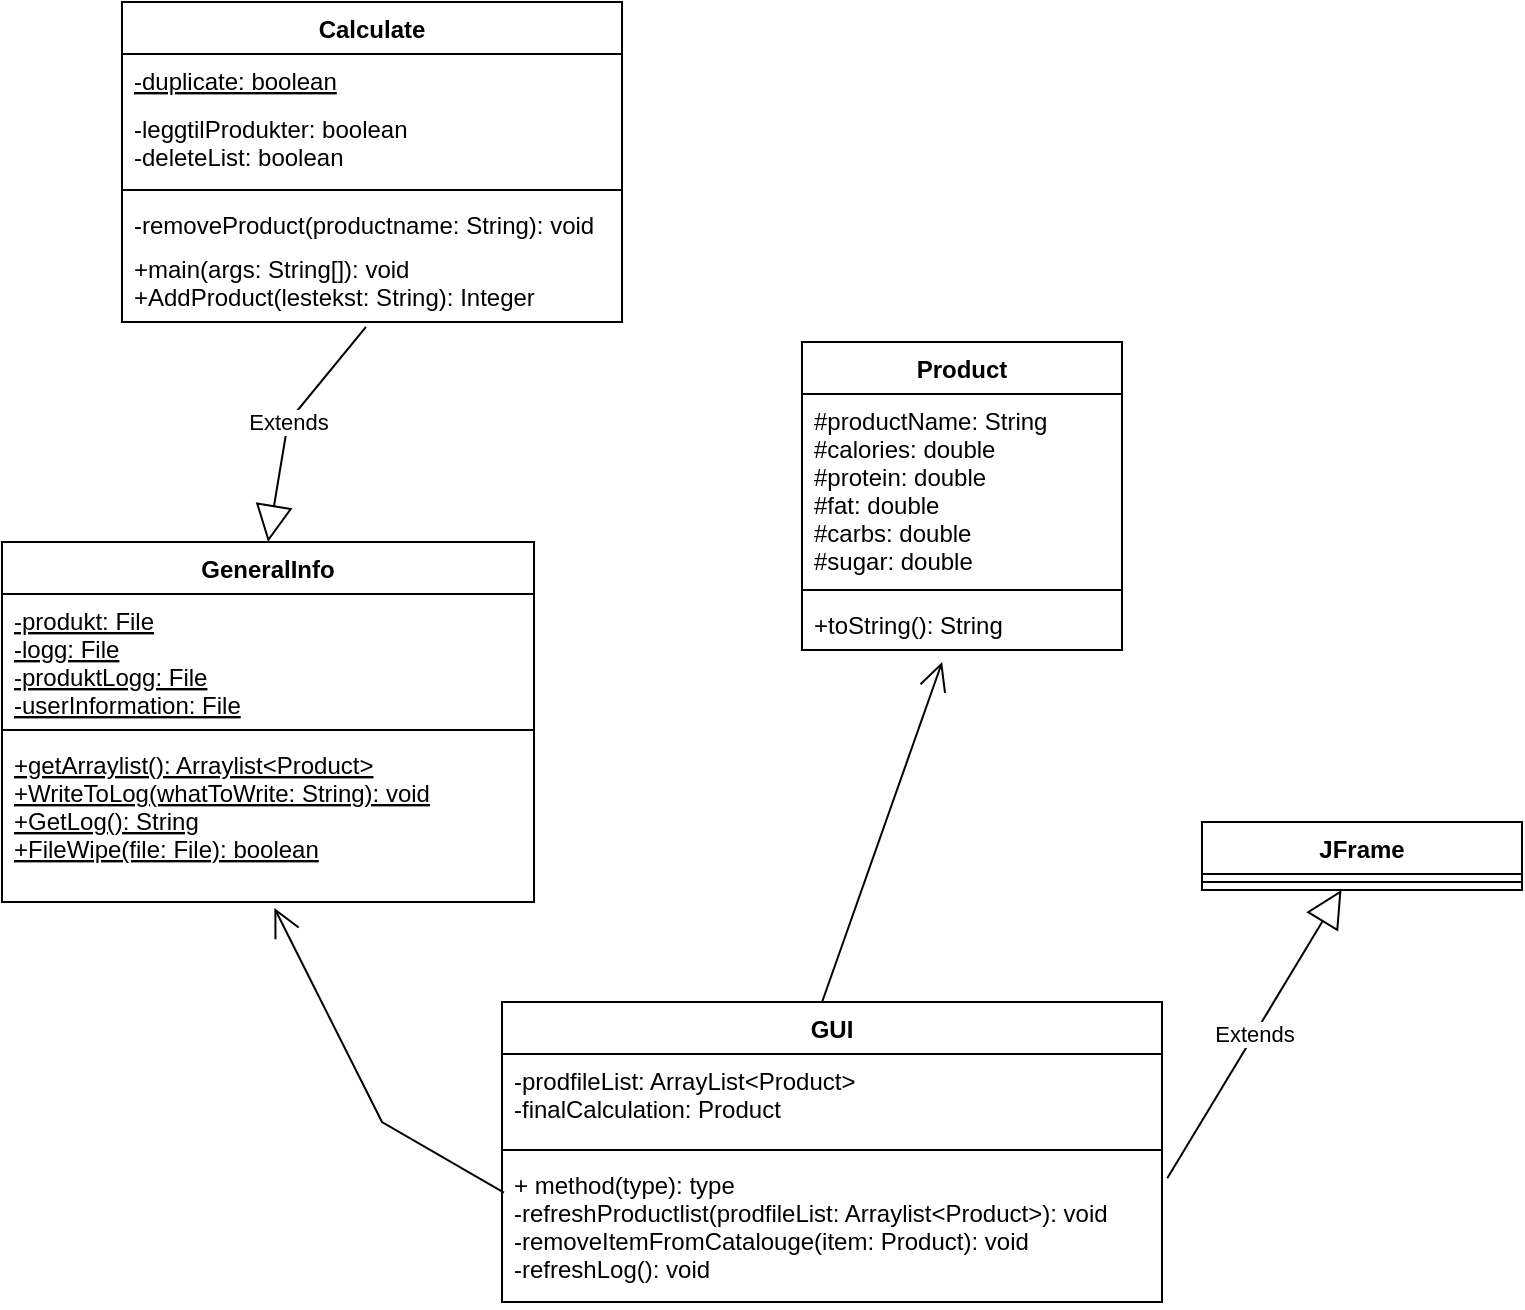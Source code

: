 <mxfile version="17.2.1" type="device"><diagram id="Tt192z4z1PxwmUvSdFWT" name="Page-1"><mxGraphModel dx="1422" dy="774" grid="1" gridSize="10" guides="1" tooltips="1" connect="1" arrows="1" fold="1" page="1" pageScale="1" pageWidth="827" pageHeight="1169" math="0" shadow="0"><root><mxCell id="0"/><mxCell id="1" parent="0"/><mxCell id="zLOrfji5btD-k8GwSVpI-1" value="Calculate" style="swimlane;fontStyle=1;align=center;verticalAlign=top;childLayout=stackLayout;horizontal=1;startSize=26;horizontalStack=0;resizeParent=1;resizeParentMax=0;resizeLast=0;collapsible=1;marginBottom=0;" vertex="1" parent="1"><mxGeometry x="80" y="230" width="250" height="160" as="geometry"/></mxCell><mxCell id="zLOrfji5btD-k8GwSVpI-2" value="-duplicate: boolean" style="text;strokeColor=none;fillColor=none;align=left;verticalAlign=top;spacingLeft=4;spacingRight=4;overflow=hidden;rotatable=0;points=[[0,0.5],[1,0.5]];portConstraint=eastwest;fontStyle=4" vertex="1" parent="zLOrfji5btD-k8GwSVpI-1"><mxGeometry y="26" width="250" height="24" as="geometry"/></mxCell><mxCell id="zLOrfji5btD-k8GwSVpI-5" value="-leggtilProdukter: boolean&#10;-deleteList: boolean" style="text;strokeColor=none;fillColor=none;align=left;verticalAlign=top;spacingLeft=4;spacingRight=4;overflow=hidden;rotatable=0;points=[[0,0.5],[1,0.5]];portConstraint=eastwest;" vertex="1" parent="zLOrfji5btD-k8GwSVpI-1"><mxGeometry y="50" width="250" height="40" as="geometry"/></mxCell><mxCell id="zLOrfji5btD-k8GwSVpI-3" value="" style="line;strokeWidth=1;fillColor=none;align=left;verticalAlign=middle;spacingTop=-1;spacingLeft=3;spacingRight=3;rotatable=0;labelPosition=right;points=[];portConstraint=eastwest;" vertex="1" parent="zLOrfji5btD-k8GwSVpI-1"><mxGeometry y="90" width="250" height="8" as="geometry"/></mxCell><mxCell id="zLOrfji5btD-k8GwSVpI-4" value="-removeProduct(productname: String): void" style="text;strokeColor=none;fillColor=none;align=left;verticalAlign=top;spacingLeft=4;spacingRight=4;overflow=hidden;rotatable=0;points=[[0,0.5],[1,0.5]];portConstraint=eastwest;" vertex="1" parent="zLOrfji5btD-k8GwSVpI-1"><mxGeometry y="98" width="250" height="22" as="geometry"/></mxCell><mxCell id="zLOrfji5btD-k8GwSVpI-6" value="+main(args: String[]): void&#10;+AddProduct(lestekst: String): Integer" style="text;strokeColor=none;fillColor=none;align=left;verticalAlign=top;spacingLeft=4;spacingRight=4;overflow=hidden;rotatable=0;points=[[0,0.5],[1,0.5]];portConstraint=eastwest;" vertex="1" parent="zLOrfji5btD-k8GwSVpI-1"><mxGeometry y="120" width="250" height="40" as="geometry"/></mxCell><mxCell id="zLOrfji5btD-k8GwSVpI-7" value="GeneralInfo" style="swimlane;fontStyle=1;align=center;verticalAlign=top;childLayout=stackLayout;horizontal=1;startSize=26;horizontalStack=0;resizeParent=1;resizeParentMax=0;resizeLast=0;collapsible=1;marginBottom=0;" vertex="1" parent="1"><mxGeometry x="20" y="500" width="266" height="180" as="geometry"/></mxCell><mxCell id="zLOrfji5btD-k8GwSVpI-8" value="-produkt: File&#10;-logg: File&#10;-produktLogg: File&#10;-userInformation: File" style="text;strokeColor=none;fillColor=none;align=left;verticalAlign=top;spacingLeft=4;spacingRight=4;overflow=hidden;rotatable=0;points=[[0,0.5],[1,0.5]];portConstraint=eastwest;fontStyle=4" vertex="1" parent="zLOrfji5btD-k8GwSVpI-7"><mxGeometry y="26" width="266" height="64" as="geometry"/></mxCell><mxCell id="zLOrfji5btD-k8GwSVpI-9" value="" style="line;strokeWidth=1;fillColor=none;align=left;verticalAlign=middle;spacingTop=-1;spacingLeft=3;spacingRight=3;rotatable=0;labelPosition=right;points=[];portConstraint=eastwest;" vertex="1" parent="zLOrfji5btD-k8GwSVpI-7"><mxGeometry y="90" width="266" height="8" as="geometry"/></mxCell><mxCell id="zLOrfji5btD-k8GwSVpI-10" value="+getArraylist(): Arraylist&lt;Product&gt;&#10;+WriteToLog(whatToWrite: String): void&#10;+GetLog(): String&#10;+FileWipe(file: File): boolean" style="text;strokeColor=none;fillColor=none;align=left;verticalAlign=top;spacingLeft=4;spacingRight=4;overflow=hidden;rotatable=0;points=[[0,0.5],[1,0.5]];portConstraint=eastwest;fontStyle=4" vertex="1" parent="zLOrfji5btD-k8GwSVpI-7"><mxGeometry y="98" width="266" height="82" as="geometry"/></mxCell><mxCell id="zLOrfji5btD-k8GwSVpI-11" value="Product" style="swimlane;fontStyle=1;align=center;verticalAlign=top;childLayout=stackLayout;horizontal=1;startSize=26;horizontalStack=0;resizeParent=1;resizeParentMax=0;resizeLast=0;collapsible=1;marginBottom=0;" vertex="1" parent="1"><mxGeometry x="420" y="400" width="160" height="154" as="geometry"/></mxCell><mxCell id="zLOrfji5btD-k8GwSVpI-12" value="#productName: String &#10;#calories: double &#10;#protein: double &#10;#fat: double &#10;#carbs: double &#10;#sugar: double " style="text;strokeColor=none;fillColor=none;align=left;verticalAlign=top;spacingLeft=4;spacingRight=4;overflow=hidden;rotatable=0;points=[[0,0.5],[1,0.5]];portConstraint=eastwest;" vertex="1" parent="zLOrfji5btD-k8GwSVpI-11"><mxGeometry y="26" width="160" height="94" as="geometry"/></mxCell><mxCell id="zLOrfji5btD-k8GwSVpI-13" value="" style="line;strokeWidth=1;fillColor=none;align=left;verticalAlign=middle;spacingTop=-1;spacingLeft=3;spacingRight=3;rotatable=0;labelPosition=right;points=[];portConstraint=eastwest;" vertex="1" parent="zLOrfji5btD-k8GwSVpI-11"><mxGeometry y="120" width="160" height="8" as="geometry"/></mxCell><mxCell id="zLOrfji5btD-k8GwSVpI-14" value="+toString(): String&#10;" style="text;strokeColor=none;fillColor=none;align=left;verticalAlign=top;spacingLeft=4;spacingRight=4;overflow=hidden;rotatable=0;points=[[0,0.5],[1,0.5]];portConstraint=eastwest;" vertex="1" parent="zLOrfji5btD-k8GwSVpI-11"><mxGeometry y="128" width="160" height="26" as="geometry"/></mxCell><mxCell id="zLOrfji5btD-k8GwSVpI-15" value="GUI" style="swimlane;fontStyle=1;align=center;verticalAlign=top;childLayout=stackLayout;horizontal=1;startSize=26;horizontalStack=0;resizeParent=1;resizeParentMax=0;resizeLast=0;collapsible=1;marginBottom=0;" vertex="1" parent="1"><mxGeometry x="270" y="730" width="330" height="150" as="geometry"/></mxCell><mxCell id="zLOrfji5btD-k8GwSVpI-16" value="-prodfileList: ArrayList&lt;Product&gt;&#10;-finalCalculation: Product" style="text;strokeColor=none;fillColor=none;align=left;verticalAlign=top;spacingLeft=4;spacingRight=4;overflow=hidden;rotatable=0;points=[[0,0.5],[1,0.5]];portConstraint=eastwest;" vertex="1" parent="zLOrfji5btD-k8GwSVpI-15"><mxGeometry y="26" width="330" height="44" as="geometry"/></mxCell><mxCell id="zLOrfji5btD-k8GwSVpI-17" value="" style="line;strokeWidth=1;fillColor=none;align=left;verticalAlign=middle;spacingTop=-1;spacingLeft=3;spacingRight=3;rotatable=0;labelPosition=right;points=[];portConstraint=eastwest;" vertex="1" parent="zLOrfji5btD-k8GwSVpI-15"><mxGeometry y="70" width="330" height="8" as="geometry"/></mxCell><mxCell id="zLOrfji5btD-k8GwSVpI-18" value="+ method(type): type&#10;-refreshProductlist(prodfileList: Arraylist&lt;Product&gt;): void&#10;-removeItemFromCatalouge(item: Product): void&#10;-refreshLog(): void" style="text;strokeColor=none;fillColor=none;align=left;verticalAlign=top;spacingLeft=4;spacingRight=4;overflow=hidden;rotatable=0;points=[[0,0.5],[1,0.5]];portConstraint=eastwest;" vertex="1" parent="zLOrfji5btD-k8GwSVpI-15"><mxGeometry y="78" width="330" height="72" as="geometry"/></mxCell><mxCell id="zLOrfji5btD-k8GwSVpI-19" value="JFrame" style="swimlane;fontStyle=1;align=center;verticalAlign=top;childLayout=stackLayout;horizontal=1;startSize=26;horizontalStack=0;resizeParent=1;resizeParentMax=0;resizeLast=0;collapsible=1;marginBottom=0;" vertex="1" parent="1"><mxGeometry x="620" y="640" width="160" height="34" as="geometry"/></mxCell><mxCell id="zLOrfji5btD-k8GwSVpI-21" value="" style="line;strokeWidth=1;fillColor=none;align=left;verticalAlign=middle;spacingTop=-1;spacingLeft=3;spacingRight=3;rotatable=0;labelPosition=right;points=[];portConstraint=eastwest;" vertex="1" parent="zLOrfji5btD-k8GwSVpI-19"><mxGeometry y="26" width="160" height="8" as="geometry"/></mxCell><mxCell id="zLOrfji5btD-k8GwSVpI-23" value="Extends" style="endArrow=block;endSize=16;endFill=0;html=1;rounded=0;exitX=1.008;exitY=0.141;exitDx=0;exitDy=0;exitPerimeter=0;" edge="1" parent="1" source="zLOrfji5btD-k8GwSVpI-18" target="zLOrfji5btD-k8GwSVpI-19"><mxGeometry width="160" relative="1" as="geometry"><mxPoint x="260" y="670" as="sourcePoint"/><mxPoint x="420" y="670" as="targetPoint"/></mxGeometry></mxCell><mxCell id="zLOrfji5btD-k8GwSVpI-24" value="Extends" style="endArrow=block;endSize=16;endFill=0;html=1;rounded=0;exitX=0.488;exitY=1.061;exitDx=0;exitDy=0;exitPerimeter=0;entryX=0.5;entryY=0;entryDx=0;entryDy=0;" edge="1" parent="1" source="zLOrfji5btD-k8GwSVpI-6" target="zLOrfji5btD-k8GwSVpI-7"><mxGeometry width="160" relative="1" as="geometry"><mxPoint x="260" y="550" as="sourcePoint"/><mxPoint x="420" y="550" as="targetPoint"/><Array as="points"><mxPoint x="163" y="440"/></Array></mxGeometry></mxCell><mxCell id="zLOrfji5btD-k8GwSVpI-25" value="" style="endArrow=open;endFill=1;endSize=12;html=1;rounded=0;exitX=0.003;exitY=0.24;exitDx=0;exitDy=0;exitPerimeter=0;entryX=0.512;entryY=1.037;entryDx=0;entryDy=0;entryPerimeter=0;" edge="1" parent="1" source="zLOrfji5btD-k8GwSVpI-18" target="zLOrfji5btD-k8GwSVpI-10"><mxGeometry width="160" relative="1" as="geometry"><mxPoint x="260" y="610" as="sourcePoint"/><mxPoint x="300" y="600" as="targetPoint"/><Array as="points"><mxPoint x="210" y="790"/></Array></mxGeometry></mxCell><mxCell id="zLOrfji5btD-k8GwSVpI-26" value="" style="endArrow=open;endFill=1;endSize=12;html=1;rounded=0;exitX=0.485;exitY=0;exitDx=0;exitDy=0;exitPerimeter=0;entryX=0.438;entryY=1.231;entryDx=0;entryDy=0;entryPerimeter=0;" edge="1" parent="1" source="zLOrfji5btD-k8GwSVpI-15" target="zLOrfji5btD-k8GwSVpI-14"><mxGeometry width="160" relative="1" as="geometry"><mxPoint x="260" y="610" as="sourcePoint"/><mxPoint x="420" y="610" as="targetPoint"/></mxGeometry></mxCell></root></mxGraphModel></diagram></mxfile>